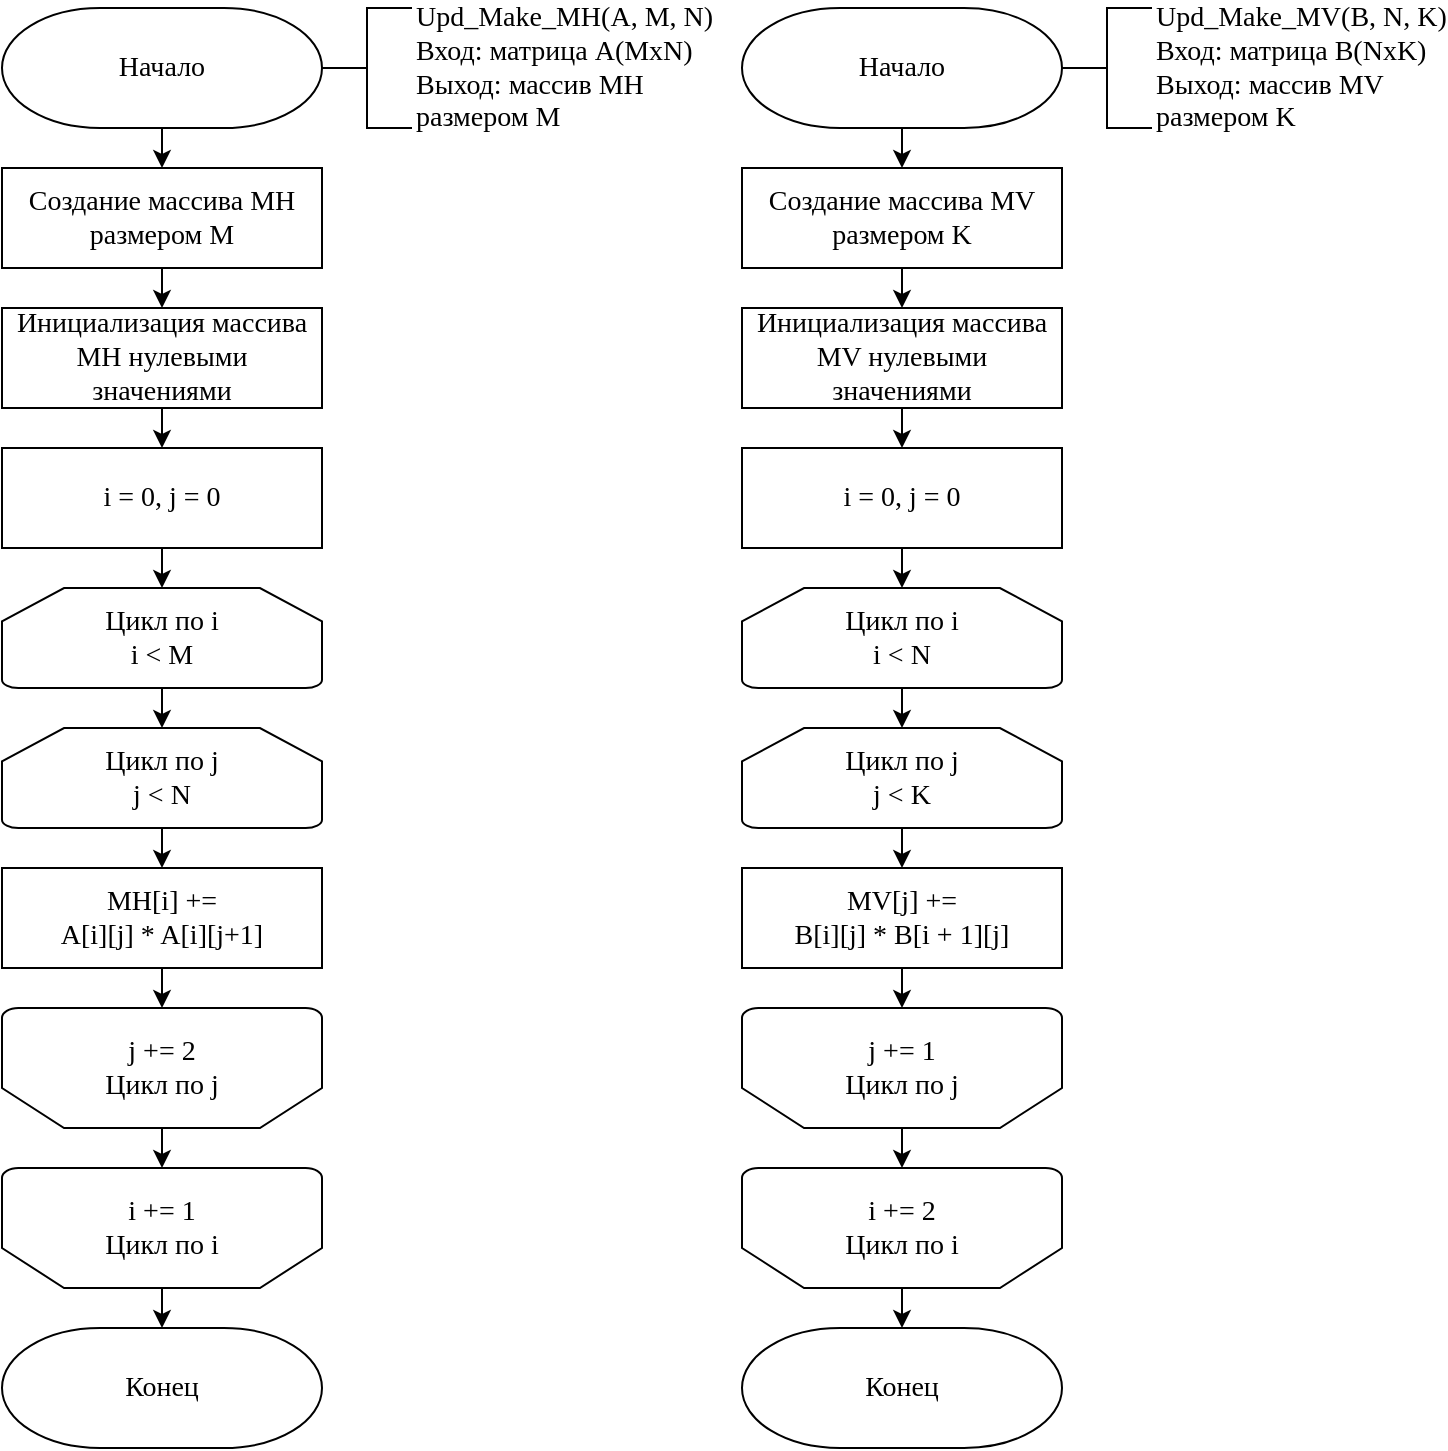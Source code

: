 <mxfile version="13.0.3" type="device"><diagram id="C5RBs43oDa-KdzZeNtuy" name="Page-1"><mxGraphModel dx="1334" dy="816" grid="1" gridSize="10" guides="1" tooltips="1" connect="1" arrows="1" fold="1" page="1" pageScale="1" pageWidth="827" pageHeight="1169" math="0" shadow="0"><root><mxCell id="WIyWlLk6GJQsqaUBKTNV-0"/><mxCell id="WIyWlLk6GJQsqaUBKTNV-1" parent="WIyWlLk6GJQsqaUBKTNV-0"/><mxCell id="ZXrlbzUfuXOuhn2wb1Ig-40" style="edgeStyle=orthogonalEdgeStyle;rounded=0;orthogonalLoop=1;jettySize=auto;html=1;exitX=0.5;exitY=1;exitDx=0;exitDy=0;exitPerimeter=0;entryX=0.5;entryY=0;entryDx=0;entryDy=0;fontFamily=Times New Roman;fontSize=14;" parent="WIyWlLk6GJQsqaUBKTNV-1" source="ZXrlbzUfuXOuhn2wb1Ig-0" target="ZXrlbzUfuXOuhn2wb1Ig-39" edge="1"><mxGeometry relative="1" as="geometry"/></mxCell><mxCell id="ZXrlbzUfuXOuhn2wb1Ig-0" value="Начало" style="strokeWidth=1;html=1;shape=mxgraph.flowchart.terminator;whiteSpace=wrap;fontSize=14;fontFamily=Times New Roman;" parent="WIyWlLk6GJQsqaUBKTNV-1" vertex="1"><mxGeometry x="40" y="40" width="160" height="60" as="geometry"/></mxCell><mxCell id="ZXrlbzUfuXOuhn2wb1Ig-1" value="Конец" style="strokeWidth=1;html=1;shape=mxgraph.flowchart.terminator;whiteSpace=wrap;fontSize=14;fontFamily=Times New Roman;" parent="WIyWlLk6GJQsqaUBKTNV-1" vertex="1"><mxGeometry x="40" y="700" width="160" height="60" as="geometry"/></mxCell><mxCell id="ZXrlbzUfuXOuhn2wb1Ig-2" value="Upd_Make_MH(A, M, N)&lt;br&gt;Вход: матрица A(MxN)&lt;br&gt;Выход: массив MH&lt;br&gt;размером M" style="strokeWidth=1;html=1;shape=mxgraph.flowchart.annotation_2;align=left;labelPosition=right;pointerEvents=1;fontFamily=Times New Roman;fontSize=14;" parent="WIyWlLk6GJQsqaUBKTNV-1" vertex="1"><mxGeometry x="200" y="40" width="45" height="60" as="geometry"/></mxCell><mxCell id="ZXrlbzUfuXOuhn2wb1Ig-7" style="edgeStyle=orthogonalEdgeStyle;rounded=0;orthogonalLoop=1;jettySize=auto;html=1;exitX=0.5;exitY=1;exitDx=0;exitDy=0;entryX=0.5;entryY=0;entryDx=0;entryDy=0;entryPerimeter=0;fontFamily=Times New Roman;fontSize=14;" parent="WIyWlLk6GJQsqaUBKTNV-1" source="ZXrlbzUfuXOuhn2wb1Ig-3" target="ZXrlbzUfuXOuhn2wb1Ig-5" edge="1"><mxGeometry relative="1" as="geometry"/></mxCell><mxCell id="ZXrlbzUfuXOuhn2wb1Ig-3" value="i = 0, j = 0" style="rounded=0;whiteSpace=wrap;html=1;strokeWidth=1;fontFamily=Times New Roman;fontSize=14;" parent="WIyWlLk6GJQsqaUBKTNV-1" vertex="1"><mxGeometry x="40" y="260" width="160" height="50" as="geometry"/></mxCell><mxCell id="ZXrlbzUfuXOuhn2wb1Ig-8" style="edgeStyle=orthogonalEdgeStyle;rounded=0;orthogonalLoop=1;jettySize=auto;html=1;exitX=0.5;exitY=1;exitDx=0;exitDy=0;exitPerimeter=0;entryX=0.5;entryY=0;entryDx=0;entryDy=0;entryPerimeter=0;fontFamily=Times New Roman;fontSize=14;" parent="WIyWlLk6GJQsqaUBKTNV-1" source="ZXrlbzUfuXOuhn2wb1Ig-5" target="ZXrlbzUfuXOuhn2wb1Ig-6" edge="1"><mxGeometry relative="1" as="geometry"/></mxCell><mxCell id="ZXrlbzUfuXOuhn2wb1Ig-5" value="Цикл по i&lt;br&gt;i &amp;lt; M" style="strokeWidth=1;html=1;shape=mxgraph.flowchart.loop_limit;whiteSpace=wrap;fontFamily=Times New Roman;fontSize=14;" parent="WIyWlLk6GJQsqaUBKTNV-1" vertex="1"><mxGeometry x="40" y="330" width="160" height="50" as="geometry"/></mxCell><mxCell id="ZXrlbzUfuXOuhn2wb1Ig-10" style="edgeStyle=orthogonalEdgeStyle;rounded=0;orthogonalLoop=1;jettySize=auto;html=1;exitX=0.5;exitY=1;exitDx=0;exitDy=0;exitPerimeter=0;entryX=0.5;entryY=0;entryDx=0;entryDy=0;fontFamily=Times New Roman;fontSize=14;" parent="WIyWlLk6GJQsqaUBKTNV-1" source="ZXrlbzUfuXOuhn2wb1Ig-6" target="ZXrlbzUfuXOuhn2wb1Ig-9" edge="1"><mxGeometry relative="1" as="geometry"/></mxCell><mxCell id="ZXrlbzUfuXOuhn2wb1Ig-6" value="Цикл по j&lt;br&gt;j &amp;lt; N" style="strokeWidth=1;html=1;shape=mxgraph.flowchart.loop_limit;whiteSpace=wrap;fontFamily=Times New Roman;fontSize=14;" parent="WIyWlLk6GJQsqaUBKTNV-1" vertex="1"><mxGeometry x="40" y="400" width="160" height="50" as="geometry"/></mxCell><mxCell id="ZXrlbzUfuXOuhn2wb1Ig-17" style="edgeStyle=orthogonalEdgeStyle;rounded=0;orthogonalLoop=1;jettySize=auto;html=1;exitX=0.5;exitY=1;exitDx=0;exitDy=0;entryX=0.5;entryY=1;entryDx=0;entryDy=0;entryPerimeter=0;fontFamily=Times New Roman;fontSize=14;" parent="WIyWlLk6GJQsqaUBKTNV-1" source="ZXrlbzUfuXOuhn2wb1Ig-9" target="ZXrlbzUfuXOuhn2wb1Ig-15" edge="1"><mxGeometry relative="1" as="geometry"/></mxCell><mxCell id="ZXrlbzUfuXOuhn2wb1Ig-9" value="MH[i] += &lt;br&gt;A[i][j] * A[i][j+1]" style="rounded=0;whiteSpace=wrap;html=1;strokeWidth=1;fontFamily=Times New Roman;fontSize=14;" parent="WIyWlLk6GJQsqaUBKTNV-1" vertex="1"><mxGeometry x="40" y="470" width="160" height="50" as="geometry"/></mxCell><mxCell id="ZXrlbzUfuXOuhn2wb1Ig-19" style="edgeStyle=orthogonalEdgeStyle;rounded=0;orthogonalLoop=1;jettySize=auto;html=1;exitX=0.5;exitY=0;exitDx=0;exitDy=0;exitPerimeter=0;entryX=0.5;entryY=0;entryDx=0;entryDy=0;entryPerimeter=0;fontFamily=Times New Roman;fontSize=14;" parent="WIyWlLk6GJQsqaUBKTNV-1" source="ZXrlbzUfuXOuhn2wb1Ig-11" target="ZXrlbzUfuXOuhn2wb1Ig-1" edge="1"><mxGeometry relative="1" as="geometry"/></mxCell><mxCell id="ZXrlbzUfuXOuhn2wb1Ig-11" value="" style="strokeWidth=1;html=1;shape=mxgraph.flowchart.loop_limit;whiteSpace=wrap;fontFamily=Times New Roman;fontSize=14;rotation=-180;" parent="WIyWlLk6GJQsqaUBKTNV-1" vertex="1"><mxGeometry x="40" y="620" width="160" height="60" as="geometry"/></mxCell><mxCell id="ZXrlbzUfuXOuhn2wb1Ig-12" value="i += 1&lt;br&gt;Цикл по i" style="text;html=1;strokeColor=none;fillColor=none;align=center;verticalAlign=middle;whiteSpace=wrap;rounded=0;fontFamily=Times New Roman;fontSize=14;" parent="WIyWlLk6GJQsqaUBKTNV-1" vertex="1"><mxGeometry x="90" y="640" width="60" height="20" as="geometry"/></mxCell><mxCell id="ZXrlbzUfuXOuhn2wb1Ig-18" style="edgeStyle=orthogonalEdgeStyle;rounded=0;orthogonalLoop=1;jettySize=auto;html=1;exitX=0.5;exitY=0;exitDx=0;exitDy=0;exitPerimeter=0;entryX=0.5;entryY=1;entryDx=0;entryDy=0;entryPerimeter=0;fontFamily=Times New Roman;fontSize=14;" parent="WIyWlLk6GJQsqaUBKTNV-1" source="ZXrlbzUfuXOuhn2wb1Ig-15" target="ZXrlbzUfuXOuhn2wb1Ig-11" edge="1"><mxGeometry relative="1" as="geometry"/></mxCell><mxCell id="ZXrlbzUfuXOuhn2wb1Ig-15" value="" style="strokeWidth=1;html=1;shape=mxgraph.flowchart.loop_limit;whiteSpace=wrap;fontFamily=Times New Roman;fontSize=14;rotation=-180;" parent="WIyWlLk6GJQsqaUBKTNV-1" vertex="1"><mxGeometry x="40" y="540" width="160" height="60" as="geometry"/></mxCell><mxCell id="ZXrlbzUfuXOuhn2wb1Ig-16" value="j += 2&lt;br&gt;Цикл по j" style="text;html=1;strokeColor=none;fillColor=none;align=center;verticalAlign=middle;whiteSpace=wrap;rounded=0;fontFamily=Times New Roman;fontSize=14;" parent="WIyWlLk6GJQsqaUBKTNV-1" vertex="1"><mxGeometry x="90" y="560" width="60" height="20" as="geometry"/></mxCell><mxCell id="ZXrlbzUfuXOuhn2wb1Ig-42" style="edgeStyle=orthogonalEdgeStyle;rounded=0;orthogonalLoop=1;jettySize=auto;html=1;exitX=0.5;exitY=1;exitDx=0;exitDy=0;entryX=0.5;entryY=0;entryDx=0;entryDy=0;fontFamily=Times New Roman;fontSize=14;" parent="WIyWlLk6GJQsqaUBKTNV-1" source="ZXrlbzUfuXOuhn2wb1Ig-39" target="ZXrlbzUfuXOuhn2wb1Ig-41" edge="1"><mxGeometry relative="1" as="geometry"/></mxCell><mxCell id="ZXrlbzUfuXOuhn2wb1Ig-39" value="Создание массива MH размером M" style="rounded=0;whiteSpace=wrap;html=1;strokeWidth=1;fontFamily=Times New Roman;fontSize=14;" parent="WIyWlLk6GJQsqaUBKTNV-1" vertex="1"><mxGeometry x="40" y="120" width="160" height="50" as="geometry"/></mxCell><mxCell id="ZXrlbzUfuXOuhn2wb1Ig-43" style="edgeStyle=orthogonalEdgeStyle;rounded=0;orthogonalLoop=1;jettySize=auto;html=1;exitX=0.5;exitY=1;exitDx=0;exitDy=0;entryX=0.5;entryY=0;entryDx=0;entryDy=0;fontFamily=Times New Roman;fontSize=14;" parent="WIyWlLk6GJQsqaUBKTNV-1" source="ZXrlbzUfuXOuhn2wb1Ig-41" target="ZXrlbzUfuXOuhn2wb1Ig-3" edge="1"><mxGeometry relative="1" as="geometry"/></mxCell><mxCell id="ZXrlbzUfuXOuhn2wb1Ig-41" value="Инициализация массива MH нулевыми значениями" style="rounded=0;whiteSpace=wrap;html=1;strokeWidth=1;fontFamily=Times New Roman;fontSize=14;" parent="WIyWlLk6GJQsqaUBKTNV-1" vertex="1"><mxGeometry x="40" y="190" width="160" height="50" as="geometry"/></mxCell><mxCell id="ZXrlbzUfuXOuhn2wb1Ig-45" style="edgeStyle=orthogonalEdgeStyle;rounded=0;orthogonalLoop=1;jettySize=auto;html=1;exitX=0.5;exitY=1;exitDx=0;exitDy=0;exitPerimeter=0;entryX=0.5;entryY=0;entryDx=0;entryDy=0;fontFamily=Times New Roman;fontSize=14;" parent="WIyWlLk6GJQsqaUBKTNV-1" source="ZXrlbzUfuXOuhn2wb1Ig-46" target="ZXrlbzUfuXOuhn2wb1Ig-64" edge="1"><mxGeometry relative="1" as="geometry"/></mxCell><mxCell id="ZXrlbzUfuXOuhn2wb1Ig-46" value="Начало" style="strokeWidth=1;html=1;shape=mxgraph.flowchart.terminator;whiteSpace=wrap;fontSize=14;fontFamily=Times New Roman;" parent="WIyWlLk6GJQsqaUBKTNV-1" vertex="1"><mxGeometry x="410" y="40" width="160" height="60" as="geometry"/></mxCell><mxCell id="ZXrlbzUfuXOuhn2wb1Ig-47" value="Конец" style="strokeWidth=1;html=1;shape=mxgraph.flowchart.terminator;whiteSpace=wrap;fontSize=14;fontFamily=Times New Roman;" parent="WIyWlLk6GJQsqaUBKTNV-1" vertex="1"><mxGeometry x="410" y="700" width="160" height="60" as="geometry"/></mxCell><mxCell id="ZXrlbzUfuXOuhn2wb1Ig-48" value="Upd_Make_MV(B, N, K)&lt;br&gt;Вход: матрица B(NxK)&lt;br&gt;Выход: массив MV&lt;br&gt;размером K" style="strokeWidth=1;html=1;shape=mxgraph.flowchart.annotation_2;align=left;labelPosition=right;pointerEvents=1;fontFamily=Times New Roman;fontSize=14;" parent="WIyWlLk6GJQsqaUBKTNV-1" vertex="1"><mxGeometry x="570" y="40" width="45" height="60" as="geometry"/></mxCell><mxCell id="ZXrlbzUfuXOuhn2wb1Ig-49" style="edgeStyle=orthogonalEdgeStyle;rounded=0;orthogonalLoop=1;jettySize=auto;html=1;exitX=0.5;exitY=1;exitDx=0;exitDy=0;entryX=0.5;entryY=0;entryDx=0;entryDy=0;entryPerimeter=0;fontFamily=Times New Roman;fontSize=14;" parent="WIyWlLk6GJQsqaUBKTNV-1" source="ZXrlbzUfuXOuhn2wb1Ig-50" target="ZXrlbzUfuXOuhn2wb1Ig-52" edge="1"><mxGeometry relative="1" as="geometry"/></mxCell><mxCell id="ZXrlbzUfuXOuhn2wb1Ig-50" value="i = 0, j = 0" style="rounded=0;whiteSpace=wrap;html=1;strokeWidth=1;fontFamily=Times New Roman;fontSize=14;" parent="WIyWlLk6GJQsqaUBKTNV-1" vertex="1"><mxGeometry x="410" y="260" width="160" height="50" as="geometry"/></mxCell><mxCell id="ZXrlbzUfuXOuhn2wb1Ig-51" style="edgeStyle=orthogonalEdgeStyle;rounded=0;orthogonalLoop=1;jettySize=auto;html=1;exitX=0.5;exitY=1;exitDx=0;exitDy=0;exitPerimeter=0;entryX=0.5;entryY=0;entryDx=0;entryDy=0;entryPerimeter=0;fontFamily=Times New Roman;fontSize=14;" parent="WIyWlLk6GJQsqaUBKTNV-1" source="ZXrlbzUfuXOuhn2wb1Ig-52" target="ZXrlbzUfuXOuhn2wb1Ig-54" edge="1"><mxGeometry relative="1" as="geometry"/></mxCell><mxCell id="ZXrlbzUfuXOuhn2wb1Ig-52" value="Цикл по i&lt;br&gt;i &amp;lt; N" style="strokeWidth=1;html=1;shape=mxgraph.flowchart.loop_limit;whiteSpace=wrap;fontFamily=Times New Roman;fontSize=14;" parent="WIyWlLk6GJQsqaUBKTNV-1" vertex="1"><mxGeometry x="410" y="330" width="160" height="50" as="geometry"/></mxCell><mxCell id="ZXrlbzUfuXOuhn2wb1Ig-53" style="edgeStyle=orthogonalEdgeStyle;rounded=0;orthogonalLoop=1;jettySize=auto;html=1;exitX=0.5;exitY=1;exitDx=0;exitDy=0;exitPerimeter=0;entryX=0.5;entryY=0;entryDx=0;entryDy=0;fontFamily=Times New Roman;fontSize=14;" parent="WIyWlLk6GJQsqaUBKTNV-1" source="ZXrlbzUfuXOuhn2wb1Ig-54" target="ZXrlbzUfuXOuhn2wb1Ig-56" edge="1"><mxGeometry relative="1" as="geometry"/></mxCell><mxCell id="ZXrlbzUfuXOuhn2wb1Ig-54" value="Цикл по j&lt;br&gt;j &amp;lt; K" style="strokeWidth=1;html=1;shape=mxgraph.flowchart.loop_limit;whiteSpace=wrap;fontFamily=Times New Roman;fontSize=14;" parent="WIyWlLk6GJQsqaUBKTNV-1" vertex="1"><mxGeometry x="410" y="400" width="160" height="50" as="geometry"/></mxCell><mxCell id="ZXrlbzUfuXOuhn2wb1Ig-55" style="edgeStyle=orthogonalEdgeStyle;rounded=0;orthogonalLoop=1;jettySize=auto;html=1;exitX=0.5;exitY=1;exitDx=0;exitDy=0;entryX=0.5;entryY=1;entryDx=0;entryDy=0;entryPerimeter=0;fontFamily=Times New Roman;fontSize=14;" parent="WIyWlLk6GJQsqaUBKTNV-1" source="ZXrlbzUfuXOuhn2wb1Ig-56" target="ZXrlbzUfuXOuhn2wb1Ig-61" edge="1"><mxGeometry relative="1" as="geometry"/></mxCell><mxCell id="ZXrlbzUfuXOuhn2wb1Ig-56" value="MV[j] += &lt;br&gt;B[i][j] * B[i + 1][j]" style="rounded=0;whiteSpace=wrap;html=1;strokeWidth=1;fontFamily=Times New Roman;fontSize=14;" parent="WIyWlLk6GJQsqaUBKTNV-1" vertex="1"><mxGeometry x="410" y="470" width="160" height="50" as="geometry"/></mxCell><mxCell id="ZXrlbzUfuXOuhn2wb1Ig-57" style="edgeStyle=orthogonalEdgeStyle;rounded=0;orthogonalLoop=1;jettySize=auto;html=1;exitX=0.5;exitY=0;exitDx=0;exitDy=0;exitPerimeter=0;entryX=0.5;entryY=0;entryDx=0;entryDy=0;entryPerimeter=0;fontFamily=Times New Roman;fontSize=14;" parent="WIyWlLk6GJQsqaUBKTNV-1" source="ZXrlbzUfuXOuhn2wb1Ig-58" target="ZXrlbzUfuXOuhn2wb1Ig-47" edge="1"><mxGeometry relative="1" as="geometry"/></mxCell><mxCell id="ZXrlbzUfuXOuhn2wb1Ig-58" value="" style="strokeWidth=1;html=1;shape=mxgraph.flowchart.loop_limit;whiteSpace=wrap;fontFamily=Times New Roman;fontSize=14;rotation=-180;" parent="WIyWlLk6GJQsqaUBKTNV-1" vertex="1"><mxGeometry x="410" y="620" width="160" height="60" as="geometry"/></mxCell><mxCell id="ZXrlbzUfuXOuhn2wb1Ig-59" value="i += 2&lt;br&gt;Цикл по i" style="text;html=1;strokeColor=none;fillColor=none;align=center;verticalAlign=middle;whiteSpace=wrap;rounded=0;fontFamily=Times New Roman;fontSize=14;" parent="WIyWlLk6GJQsqaUBKTNV-1" vertex="1"><mxGeometry x="460" y="640" width="60" height="20" as="geometry"/></mxCell><mxCell id="ZXrlbzUfuXOuhn2wb1Ig-60" style="edgeStyle=orthogonalEdgeStyle;rounded=0;orthogonalLoop=1;jettySize=auto;html=1;exitX=0.5;exitY=0;exitDx=0;exitDy=0;exitPerimeter=0;entryX=0.5;entryY=1;entryDx=0;entryDy=0;entryPerimeter=0;fontFamily=Times New Roman;fontSize=14;" parent="WIyWlLk6GJQsqaUBKTNV-1" source="ZXrlbzUfuXOuhn2wb1Ig-61" target="ZXrlbzUfuXOuhn2wb1Ig-58" edge="1"><mxGeometry relative="1" as="geometry"/></mxCell><mxCell id="ZXrlbzUfuXOuhn2wb1Ig-61" value="" style="strokeWidth=1;html=1;shape=mxgraph.flowchart.loop_limit;whiteSpace=wrap;fontFamily=Times New Roman;fontSize=14;rotation=-180;" parent="WIyWlLk6GJQsqaUBKTNV-1" vertex="1"><mxGeometry x="410" y="540" width="160" height="60" as="geometry"/></mxCell><mxCell id="ZXrlbzUfuXOuhn2wb1Ig-62" value="j += 1&lt;br&gt;Цикл по j" style="text;html=1;strokeColor=none;fillColor=none;align=center;verticalAlign=middle;whiteSpace=wrap;rounded=0;fontFamily=Times New Roman;fontSize=14;" parent="WIyWlLk6GJQsqaUBKTNV-1" vertex="1"><mxGeometry x="460" y="560" width="60" height="20" as="geometry"/></mxCell><mxCell id="ZXrlbzUfuXOuhn2wb1Ig-63" style="edgeStyle=orthogonalEdgeStyle;rounded=0;orthogonalLoop=1;jettySize=auto;html=1;exitX=0.5;exitY=1;exitDx=0;exitDy=0;entryX=0.5;entryY=0;entryDx=0;entryDy=0;fontFamily=Times New Roman;fontSize=14;" parent="WIyWlLk6GJQsqaUBKTNV-1" source="ZXrlbzUfuXOuhn2wb1Ig-64" target="ZXrlbzUfuXOuhn2wb1Ig-66" edge="1"><mxGeometry relative="1" as="geometry"/></mxCell><mxCell id="ZXrlbzUfuXOuhn2wb1Ig-64" value="Создание массива MV размером K" style="rounded=0;whiteSpace=wrap;html=1;strokeWidth=1;fontFamily=Times New Roman;fontSize=14;" parent="WIyWlLk6GJQsqaUBKTNV-1" vertex="1"><mxGeometry x="410" y="120" width="160" height="50" as="geometry"/></mxCell><mxCell id="ZXrlbzUfuXOuhn2wb1Ig-65" style="edgeStyle=orthogonalEdgeStyle;rounded=0;orthogonalLoop=1;jettySize=auto;html=1;exitX=0.5;exitY=1;exitDx=0;exitDy=0;entryX=0.5;entryY=0;entryDx=0;entryDy=0;fontFamily=Times New Roman;fontSize=14;" parent="WIyWlLk6GJQsqaUBKTNV-1" source="ZXrlbzUfuXOuhn2wb1Ig-66" target="ZXrlbzUfuXOuhn2wb1Ig-50" edge="1"><mxGeometry relative="1" as="geometry"/></mxCell><mxCell id="ZXrlbzUfuXOuhn2wb1Ig-66" value="Инициализация массива MV нулевыми значениями" style="rounded=0;whiteSpace=wrap;html=1;strokeWidth=1;fontFamily=Times New Roman;fontSize=14;" parent="WIyWlLk6GJQsqaUBKTNV-1" vertex="1"><mxGeometry x="410" y="190" width="160" height="50" as="geometry"/></mxCell></root></mxGraphModel></diagram></mxfile>